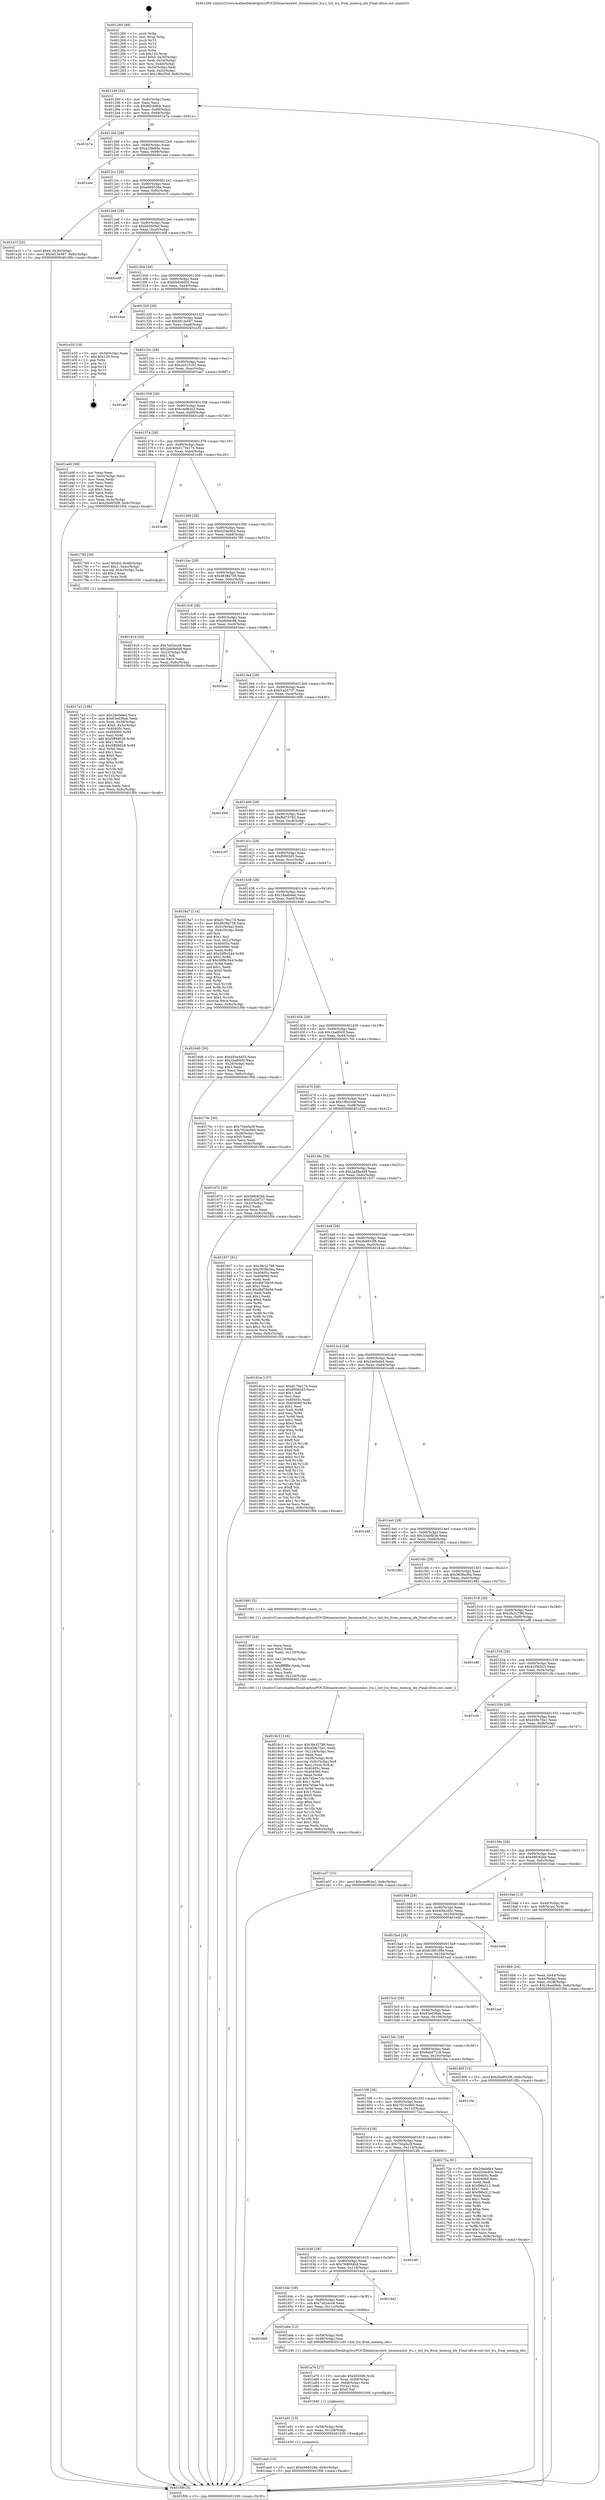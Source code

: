 digraph "0x401260" {
  label = "0x401260 (/mnt/c/Users/mathe/Desktop/tcc/POCII/binaries/extr_linuxmmlist_lru.c_list_lru_from_memcg_idx_Final-ollvm.out::main(0))"
  labelloc = "t"
  node[shape=record]

  Entry [label="",width=0.3,height=0.3,shape=circle,fillcolor=black,style=filled]
  "0x401290" [label="{
     0x401290 [32]\l
     | [instrs]\l
     &nbsp;&nbsp;0x401290 \<+6\>: mov -0x8c(%rbp),%eax\l
     &nbsp;&nbsp;0x401296 \<+2\>: mov %eax,%ecx\l
     &nbsp;&nbsp;0x401298 \<+6\>: sub $0x9f2cb8bb,%ecx\l
     &nbsp;&nbsp;0x40129e \<+6\>: mov %eax,-0x90(%rbp)\l
     &nbsp;&nbsp;0x4012a4 \<+6\>: mov %ecx,-0x94(%rbp)\l
     &nbsp;&nbsp;0x4012aa \<+6\>: je 0000000000401b7a \<main+0x91a\>\l
  }"]
  "0x401b7a" [label="{
     0x401b7a\l
  }", style=dashed]
  "0x4012b0" [label="{
     0x4012b0 [28]\l
     | [instrs]\l
     &nbsp;&nbsp;0x4012b0 \<+5\>: jmp 00000000004012b5 \<main+0x55\>\l
     &nbsp;&nbsp;0x4012b5 \<+6\>: mov -0x90(%rbp),%eax\l
     &nbsp;&nbsp;0x4012bb \<+5\>: sub $0xa33fe88e,%eax\l
     &nbsp;&nbsp;0x4012c0 \<+6\>: mov %eax,-0x98(%rbp)\l
     &nbsp;&nbsp;0x4012c6 \<+6\>: je 0000000000401eee \<main+0xc8e\>\l
  }"]
  Exit [label="",width=0.3,height=0.3,shape=circle,fillcolor=black,style=filled,peripheries=2]
  "0x401eee" [label="{
     0x401eee\l
  }", style=dashed]
  "0x4012cc" [label="{
     0x4012cc [28]\l
     | [instrs]\l
     &nbsp;&nbsp;0x4012cc \<+5\>: jmp 00000000004012d1 \<main+0x71\>\l
     &nbsp;&nbsp;0x4012d1 \<+6\>: mov -0x90(%rbp),%eax\l
     &nbsp;&nbsp;0x4012d7 \<+5\>: sub $0xa966526e,%eax\l
     &nbsp;&nbsp;0x4012dc \<+6\>: mov %eax,-0x9c(%rbp)\l
     &nbsp;&nbsp;0x4012e2 \<+6\>: je 0000000000401e1f \<main+0xbbf\>\l
  }"]
  "0x401aa0" [label="{
     0x401aa0 [15]\l
     | [instrs]\l
     &nbsp;&nbsp;0x401aa0 \<+10\>: movl $0xa966526e,-0x8c(%rbp)\l
     &nbsp;&nbsp;0x401aaa \<+5\>: jmp 0000000000401f0b \<main+0xcab\>\l
  }"]
  "0x401e1f" [label="{
     0x401e1f [22]\l
     | [instrs]\l
     &nbsp;&nbsp;0x401e1f \<+7\>: movl $0x0,-0x30(%rbp)\l
     &nbsp;&nbsp;0x401e26 \<+10\>: movl $0xbf13e567,-0x8c(%rbp)\l
     &nbsp;&nbsp;0x401e30 \<+5\>: jmp 0000000000401f0b \<main+0xcab\>\l
  }"]
  "0x4012e8" [label="{
     0x4012e8 [28]\l
     | [instrs]\l
     &nbsp;&nbsp;0x4012e8 \<+5\>: jmp 00000000004012ed \<main+0x8d\>\l
     &nbsp;&nbsp;0x4012ed \<+6\>: mov -0x90(%rbp),%eax\l
     &nbsp;&nbsp;0x4012f3 \<+5\>: sub $0xb026c9ef,%eax\l
     &nbsp;&nbsp;0x4012f8 \<+6\>: mov %eax,-0xa0(%rbp)\l
     &nbsp;&nbsp;0x4012fe \<+6\>: je 0000000000401edf \<main+0xc7f\>\l
  }"]
  "0x401a91" [label="{
     0x401a91 [15]\l
     | [instrs]\l
     &nbsp;&nbsp;0x401a91 \<+4\>: mov -0x58(%rbp),%rdi\l
     &nbsp;&nbsp;0x401a95 \<+6\>: mov %eax,-0x128(%rbp)\l
     &nbsp;&nbsp;0x401a9b \<+5\>: call 0000000000401030 \<free@plt\>\l
     | [calls]\l
     &nbsp;&nbsp;0x401030 \{1\} (unknown)\l
  }"]
  "0x401edf" [label="{
     0x401edf\l
  }", style=dashed]
  "0x401304" [label="{
     0x401304 [28]\l
     | [instrs]\l
     &nbsp;&nbsp;0x401304 \<+5\>: jmp 0000000000401309 \<main+0xa9\>\l
     &nbsp;&nbsp;0x401309 \<+6\>: mov -0x90(%rbp),%eax\l
     &nbsp;&nbsp;0x40130f \<+5\>: sub $0xb54e4d55,%eax\l
     &nbsp;&nbsp;0x401314 \<+6\>: mov %eax,-0xa4(%rbp)\l
     &nbsp;&nbsp;0x40131a \<+6\>: je 00000000004016ee \<main+0x48e\>\l
  }"]
  "0x401a76" [label="{
     0x401a76 [27]\l
     | [instrs]\l
     &nbsp;&nbsp;0x401a76 \<+10\>: movabs $0x4020d6,%rdi\l
     &nbsp;&nbsp;0x401a80 \<+4\>: mov %rax,-0x68(%rbp)\l
     &nbsp;&nbsp;0x401a84 \<+4\>: mov -0x68(%rbp),%rax\l
     &nbsp;&nbsp;0x401a88 \<+2\>: mov (%rax),%esi\l
     &nbsp;&nbsp;0x401a8a \<+2\>: mov $0x0,%al\l
     &nbsp;&nbsp;0x401a8c \<+5\>: call 0000000000401040 \<printf@plt\>\l
     | [calls]\l
     &nbsp;&nbsp;0x401040 \{1\} (unknown)\l
  }"]
  "0x4016ee" [label="{
     0x4016ee\l
  }", style=dashed]
  "0x401320" [label="{
     0x401320 [28]\l
     | [instrs]\l
     &nbsp;&nbsp;0x401320 \<+5\>: jmp 0000000000401325 \<main+0xc5\>\l
     &nbsp;&nbsp;0x401325 \<+6\>: mov -0x90(%rbp),%eax\l
     &nbsp;&nbsp;0x40132b \<+5\>: sub $0xbf13e567,%eax\l
     &nbsp;&nbsp;0x401330 \<+6\>: mov %eax,-0xa8(%rbp)\l
     &nbsp;&nbsp;0x401336 \<+6\>: je 0000000000401e35 \<main+0xbd5\>\l
  }"]
  "0x401668" [label="{
     0x401668\l
  }", style=dashed]
  "0x401e35" [label="{
     0x401e35 [19]\l
     | [instrs]\l
     &nbsp;&nbsp;0x401e35 \<+3\>: mov -0x30(%rbp),%eax\l
     &nbsp;&nbsp;0x401e38 \<+7\>: add $0x120,%rsp\l
     &nbsp;&nbsp;0x401e3f \<+1\>: pop %rbx\l
     &nbsp;&nbsp;0x401e40 \<+2\>: pop %r12\l
     &nbsp;&nbsp;0x401e42 \<+2\>: pop %r14\l
     &nbsp;&nbsp;0x401e44 \<+2\>: pop %r15\l
     &nbsp;&nbsp;0x401e46 \<+1\>: pop %rbp\l
     &nbsp;&nbsp;0x401e47 \<+1\>: ret\l
  }"]
  "0x40133c" [label="{
     0x40133c [28]\l
     | [instrs]\l
     &nbsp;&nbsp;0x40133c \<+5\>: jmp 0000000000401341 \<main+0xe1\>\l
     &nbsp;&nbsp;0x401341 \<+6\>: mov -0x90(%rbp),%eax\l
     &nbsp;&nbsp;0x401347 \<+5\>: sub $0xce5151b7,%eax\l
     &nbsp;&nbsp;0x40134c \<+6\>: mov %eax,-0xac(%rbp)\l
     &nbsp;&nbsp;0x401352 \<+6\>: je 0000000000401ae7 \<main+0x887\>\l
  }"]
  "0x401a6a" [label="{
     0x401a6a [12]\l
     | [instrs]\l
     &nbsp;&nbsp;0x401a6a \<+4\>: mov -0x58(%rbp),%rdi\l
     &nbsp;&nbsp;0x401a6e \<+3\>: mov -0x48(%rbp),%esi\l
     &nbsp;&nbsp;0x401a71 \<+5\>: call 0000000000401240 \<list_lru_from_memcg_idx\>\l
     | [calls]\l
     &nbsp;&nbsp;0x401240 \{1\} (/mnt/c/Users/mathe/Desktop/tcc/POCII/binaries/extr_linuxmmlist_lru.c_list_lru_from_memcg_idx_Final-ollvm.out::list_lru_from_memcg_idx)\l
  }"]
  "0x401ae7" [label="{
     0x401ae7\l
  }", style=dashed]
  "0x401358" [label="{
     0x401358 [28]\l
     | [instrs]\l
     &nbsp;&nbsp;0x401358 \<+5\>: jmp 000000000040135d \<main+0xfd\>\l
     &nbsp;&nbsp;0x40135d \<+6\>: mov -0x90(%rbp),%eax\l
     &nbsp;&nbsp;0x401363 \<+5\>: sub $0xceef63e2,%eax\l
     &nbsp;&nbsp;0x401368 \<+6\>: mov %eax,-0xb0(%rbp)\l
     &nbsp;&nbsp;0x40136e \<+6\>: je 0000000000401a46 \<main+0x7e6\>\l
  }"]
  "0x40164c" [label="{
     0x40164c [28]\l
     | [instrs]\l
     &nbsp;&nbsp;0x40164c \<+5\>: jmp 0000000000401651 \<main+0x3f1\>\l
     &nbsp;&nbsp;0x401651 \<+6\>: mov -0x90(%rbp),%eax\l
     &nbsp;&nbsp;0x401657 \<+5\>: sub $0x7a02ecc8,%eax\l
     &nbsp;&nbsp;0x40165c \<+6\>: mov %eax,-0x11c(%rbp)\l
     &nbsp;&nbsp;0x401662 \<+6\>: je 0000000000401a6a \<main+0x80a\>\l
  }"]
  "0x401a46" [label="{
     0x401a46 [36]\l
     | [instrs]\l
     &nbsp;&nbsp;0x401a46 \<+2\>: xor %eax,%eax\l
     &nbsp;&nbsp;0x401a48 \<+3\>: mov -0x5c(%rbp),%ecx\l
     &nbsp;&nbsp;0x401a4b \<+2\>: mov %eax,%edx\l
     &nbsp;&nbsp;0x401a4d \<+2\>: sub %ecx,%edx\l
     &nbsp;&nbsp;0x401a4f \<+2\>: mov %eax,%ecx\l
     &nbsp;&nbsp;0x401a51 \<+3\>: sub $0x1,%ecx\l
     &nbsp;&nbsp;0x401a54 \<+2\>: add %ecx,%edx\l
     &nbsp;&nbsp;0x401a56 \<+2\>: sub %edx,%eax\l
     &nbsp;&nbsp;0x401a58 \<+3\>: mov %eax,-0x5c(%rbp)\l
     &nbsp;&nbsp;0x401a5b \<+10\>: movl $0x2bd852f8,-0x8c(%rbp)\l
     &nbsp;&nbsp;0x401a65 \<+5\>: jmp 0000000000401f0b \<main+0xcab\>\l
  }"]
  "0x401374" [label="{
     0x401374 [28]\l
     | [instrs]\l
     &nbsp;&nbsp;0x401374 \<+5\>: jmp 0000000000401379 \<main+0x119\>\l
     &nbsp;&nbsp;0x401379 \<+6\>: mov -0x90(%rbp),%eax\l
     &nbsp;&nbsp;0x40137f \<+5\>: sub $0xd179a174,%eax\l
     &nbsp;&nbsp;0x401384 \<+6\>: mov %eax,-0xb4(%rbp)\l
     &nbsp;&nbsp;0x40138a \<+6\>: je 0000000000401e80 \<main+0xc20\>\l
  }"]
  "0x401da2" [label="{
     0x401da2\l
  }", style=dashed]
  "0x401e80" [label="{
     0x401e80\l
  }", style=dashed]
  "0x401390" [label="{
     0x401390 [28]\l
     | [instrs]\l
     &nbsp;&nbsp;0x401390 \<+5\>: jmp 0000000000401395 \<main+0x135\>\l
     &nbsp;&nbsp;0x401395 \<+6\>: mov -0x90(%rbp),%eax\l
     &nbsp;&nbsp;0x40139b \<+5\>: sub $0xd20ae9cb,%eax\l
     &nbsp;&nbsp;0x4013a0 \<+6\>: mov %eax,-0xb8(%rbp)\l
     &nbsp;&nbsp;0x4013a6 \<+6\>: je 0000000000401785 \<main+0x525\>\l
  }"]
  "0x401630" [label="{
     0x401630 [28]\l
     | [instrs]\l
     &nbsp;&nbsp;0x401630 \<+5\>: jmp 0000000000401635 \<main+0x3d5\>\l
     &nbsp;&nbsp;0x401635 \<+6\>: mov -0x90(%rbp),%eax\l
     &nbsp;&nbsp;0x40163b \<+5\>: sub $0x78408404,%eax\l
     &nbsp;&nbsp;0x401640 \<+6\>: mov %eax,-0x118(%rbp)\l
     &nbsp;&nbsp;0x401646 \<+6\>: je 0000000000401da2 \<main+0xb42\>\l
  }"]
  "0x401785" [label="{
     0x401785 [30]\l
     | [instrs]\l
     &nbsp;&nbsp;0x401785 \<+7\>: movl $0x64,-0x48(%rbp)\l
     &nbsp;&nbsp;0x40178c \<+7\>: movl $0x1,-0x4c(%rbp)\l
     &nbsp;&nbsp;0x401793 \<+4\>: movslq -0x4c(%rbp),%rax\l
     &nbsp;&nbsp;0x401797 \<+4\>: shl $0x2,%rax\l
     &nbsp;&nbsp;0x40179b \<+3\>: mov %rax,%rdi\l
     &nbsp;&nbsp;0x40179e \<+5\>: call 0000000000401050 \<malloc@plt\>\l
     | [calls]\l
     &nbsp;&nbsp;0x401050 \{1\} (unknown)\l
  }"]
  "0x4013ac" [label="{
     0x4013ac [28]\l
     | [instrs]\l
     &nbsp;&nbsp;0x4013ac \<+5\>: jmp 00000000004013b1 \<main+0x151\>\l
     &nbsp;&nbsp;0x4013b1 \<+6\>: mov -0x90(%rbp),%eax\l
     &nbsp;&nbsp;0x4013b7 \<+5\>: sub $0xd838a739,%eax\l
     &nbsp;&nbsp;0x4013bc \<+6\>: mov %eax,-0xbc(%rbp)\l
     &nbsp;&nbsp;0x4013c2 \<+6\>: je 0000000000401919 \<main+0x6b9\>\l
  }"]
  "0x401dfc" [label="{
     0x401dfc\l
  }", style=dashed]
  "0x401919" [label="{
     0x401919 [30]\l
     | [instrs]\l
     &nbsp;&nbsp;0x401919 \<+5\>: mov $0x7a02ecc8,%eax\l
     &nbsp;&nbsp;0x40191e \<+5\>: mov $0x2a48ad49,%ecx\l
     &nbsp;&nbsp;0x401923 \<+3\>: mov -0x22(%rbp),%dl\l
     &nbsp;&nbsp;0x401926 \<+3\>: test $0x1,%dl\l
     &nbsp;&nbsp;0x401929 \<+3\>: cmovne %ecx,%eax\l
     &nbsp;&nbsp;0x40192c \<+6\>: mov %eax,-0x8c(%rbp)\l
     &nbsp;&nbsp;0x401932 \<+5\>: jmp 0000000000401f0b \<main+0xcab\>\l
  }"]
  "0x4013c8" [label="{
     0x4013c8 [28]\l
     | [instrs]\l
     &nbsp;&nbsp;0x4013c8 \<+5\>: jmp 00000000004013cd \<main+0x16d\>\l
     &nbsp;&nbsp;0x4013cd \<+6\>: mov -0x90(%rbp),%eax\l
     &nbsp;&nbsp;0x4013d3 \<+5\>: sub $0xefe9dc88,%eax\l
     &nbsp;&nbsp;0x4013d8 \<+6\>: mov %eax,-0xc0(%rbp)\l
     &nbsp;&nbsp;0x4013de \<+6\>: je 0000000000401bec \<main+0x98c\>\l
  }"]
  "0x4019c3" [label="{
     0x4019c3 [116]\l
     | [instrs]\l
     &nbsp;&nbsp;0x4019c3 \<+5\>: mov $0x3fe32788,%ecx\l
     &nbsp;&nbsp;0x4019c8 \<+5\>: mov $0x458c75e1,%edx\l
     &nbsp;&nbsp;0x4019cd \<+6\>: mov -0x124(%rbp),%esi\l
     &nbsp;&nbsp;0x4019d3 \<+3\>: imul %eax,%esi\l
     &nbsp;&nbsp;0x4019d6 \<+4\>: mov -0x58(%rbp),%rdi\l
     &nbsp;&nbsp;0x4019da \<+4\>: movslq -0x5c(%rbp),%r8\l
     &nbsp;&nbsp;0x4019de \<+4\>: mov %esi,(%rdi,%r8,4)\l
     &nbsp;&nbsp;0x4019e2 \<+7\>: mov 0x40405c,%eax\l
     &nbsp;&nbsp;0x4019e9 \<+7\>: mov 0x404060,%esi\l
     &nbsp;&nbsp;0x4019f0 \<+3\>: mov %eax,%r9d\l
     &nbsp;&nbsp;0x4019f3 \<+7\>: sub $0x7d5ee7cb,%r9d\l
     &nbsp;&nbsp;0x4019fa \<+4\>: sub $0x1,%r9d\l
     &nbsp;&nbsp;0x4019fe \<+7\>: add $0x7d5ee7cb,%r9d\l
     &nbsp;&nbsp;0x401a05 \<+4\>: imul %r9d,%eax\l
     &nbsp;&nbsp;0x401a09 \<+3\>: and $0x1,%eax\l
     &nbsp;&nbsp;0x401a0c \<+3\>: cmp $0x0,%eax\l
     &nbsp;&nbsp;0x401a0f \<+4\>: sete %r10b\l
     &nbsp;&nbsp;0x401a13 \<+3\>: cmp $0xa,%esi\l
     &nbsp;&nbsp;0x401a16 \<+4\>: setl %r11b\l
     &nbsp;&nbsp;0x401a1a \<+3\>: mov %r10b,%bl\l
     &nbsp;&nbsp;0x401a1d \<+3\>: and %r11b,%bl\l
     &nbsp;&nbsp;0x401a20 \<+3\>: xor %r11b,%r10b\l
     &nbsp;&nbsp;0x401a23 \<+3\>: or %r10b,%bl\l
     &nbsp;&nbsp;0x401a26 \<+3\>: test $0x1,%bl\l
     &nbsp;&nbsp;0x401a29 \<+3\>: cmovne %edx,%ecx\l
     &nbsp;&nbsp;0x401a2c \<+6\>: mov %ecx,-0x8c(%rbp)\l
     &nbsp;&nbsp;0x401a32 \<+5\>: jmp 0000000000401f0b \<main+0xcab\>\l
  }"]
  "0x401bec" [label="{
     0x401bec\l
  }", style=dashed]
  "0x4013e4" [label="{
     0x4013e4 [28]\l
     | [instrs]\l
     &nbsp;&nbsp;0x4013e4 \<+5\>: jmp 00000000004013e9 \<main+0x189\>\l
     &nbsp;&nbsp;0x4013e9 \<+6\>: mov -0x90(%rbp),%eax\l
     &nbsp;&nbsp;0x4013ef \<+5\>: sub $0xf1a28737,%eax\l
     &nbsp;&nbsp;0x4013f4 \<+6\>: mov %eax,-0xc4(%rbp)\l
     &nbsp;&nbsp;0x4013fa \<+6\>: je 0000000000401690 \<main+0x430\>\l
  }"]
  "0x401997" [label="{
     0x401997 [44]\l
     | [instrs]\l
     &nbsp;&nbsp;0x401997 \<+2\>: xor %ecx,%ecx\l
     &nbsp;&nbsp;0x401999 \<+5\>: mov $0x2,%edx\l
     &nbsp;&nbsp;0x40199e \<+6\>: mov %edx,-0x120(%rbp)\l
     &nbsp;&nbsp;0x4019a4 \<+1\>: cltd\l
     &nbsp;&nbsp;0x4019a5 \<+6\>: mov -0x120(%rbp),%esi\l
     &nbsp;&nbsp;0x4019ab \<+2\>: idiv %esi\l
     &nbsp;&nbsp;0x4019ad \<+6\>: imul $0xfffffffe,%edx,%edx\l
     &nbsp;&nbsp;0x4019b3 \<+3\>: sub $0x1,%ecx\l
     &nbsp;&nbsp;0x4019b6 \<+2\>: sub %ecx,%edx\l
     &nbsp;&nbsp;0x4019b8 \<+6\>: mov %edx,-0x124(%rbp)\l
     &nbsp;&nbsp;0x4019be \<+5\>: call 0000000000401160 \<next_i\>\l
     | [calls]\l
     &nbsp;&nbsp;0x401160 \{1\} (/mnt/c/Users/mathe/Desktop/tcc/POCII/binaries/extr_linuxmmlist_lru.c_list_lru_from_memcg_idx_Final-ollvm.out::next_i)\l
  }"]
  "0x401690" [label="{
     0x401690\l
  }", style=dashed]
  "0x401400" [label="{
     0x401400 [28]\l
     | [instrs]\l
     &nbsp;&nbsp;0x401400 \<+5\>: jmp 0000000000401405 \<main+0x1a5\>\l
     &nbsp;&nbsp;0x401405 \<+6\>: mov -0x90(%rbp),%eax\l
     &nbsp;&nbsp;0x40140b \<+5\>: sub $0xfbd75782,%eax\l
     &nbsp;&nbsp;0x401410 \<+6\>: mov %eax,-0xc8(%rbp)\l
     &nbsp;&nbsp;0x401416 \<+6\>: je 0000000000401c67 \<main+0xa07\>\l
  }"]
  "0x4017a3" [label="{
     0x4017a3 [108]\l
     | [instrs]\l
     &nbsp;&nbsp;0x4017a3 \<+5\>: mov $0x2de0efa4,%ecx\l
     &nbsp;&nbsp;0x4017a8 \<+5\>: mov $0x63ed38ab,%edx\l
     &nbsp;&nbsp;0x4017ad \<+4\>: mov %rax,-0x58(%rbp)\l
     &nbsp;&nbsp;0x4017b1 \<+7\>: movl $0x0,-0x5c(%rbp)\l
     &nbsp;&nbsp;0x4017b8 \<+7\>: mov 0x40405c,%esi\l
     &nbsp;&nbsp;0x4017bf \<+8\>: mov 0x404060,%r8d\l
     &nbsp;&nbsp;0x4017c7 \<+3\>: mov %esi,%r9d\l
     &nbsp;&nbsp;0x4017ca \<+7\>: add $0x5ff49628,%r9d\l
     &nbsp;&nbsp;0x4017d1 \<+4\>: sub $0x1,%r9d\l
     &nbsp;&nbsp;0x4017d5 \<+7\>: sub $0x5ff49628,%r9d\l
     &nbsp;&nbsp;0x4017dc \<+4\>: imul %r9d,%esi\l
     &nbsp;&nbsp;0x4017e0 \<+3\>: and $0x1,%esi\l
     &nbsp;&nbsp;0x4017e3 \<+3\>: cmp $0x0,%esi\l
     &nbsp;&nbsp;0x4017e6 \<+4\>: sete %r10b\l
     &nbsp;&nbsp;0x4017ea \<+4\>: cmp $0xa,%r8d\l
     &nbsp;&nbsp;0x4017ee \<+4\>: setl %r11b\l
     &nbsp;&nbsp;0x4017f2 \<+3\>: mov %r10b,%bl\l
     &nbsp;&nbsp;0x4017f5 \<+3\>: and %r11b,%bl\l
     &nbsp;&nbsp;0x4017f8 \<+3\>: xor %r11b,%r10b\l
     &nbsp;&nbsp;0x4017fb \<+3\>: or %r10b,%bl\l
     &nbsp;&nbsp;0x4017fe \<+3\>: test $0x1,%bl\l
     &nbsp;&nbsp;0x401801 \<+3\>: cmovne %edx,%ecx\l
     &nbsp;&nbsp;0x401804 \<+6\>: mov %ecx,-0x8c(%rbp)\l
     &nbsp;&nbsp;0x40180a \<+5\>: jmp 0000000000401f0b \<main+0xcab\>\l
  }"]
  "0x401c67" [label="{
     0x401c67\l
  }", style=dashed]
  "0x40141c" [label="{
     0x40141c [28]\l
     | [instrs]\l
     &nbsp;&nbsp;0x40141c \<+5\>: jmp 0000000000401421 \<main+0x1c1\>\l
     &nbsp;&nbsp;0x401421 \<+6\>: mov -0x90(%rbp),%eax\l
     &nbsp;&nbsp;0x401427 \<+5\>: sub $0xf0062d3,%eax\l
     &nbsp;&nbsp;0x40142c \<+6\>: mov %eax,-0xcc(%rbp)\l
     &nbsp;&nbsp;0x401432 \<+6\>: je 00000000004018a7 \<main+0x647\>\l
  }"]
  "0x401614" [label="{
     0x401614 [28]\l
     | [instrs]\l
     &nbsp;&nbsp;0x401614 \<+5\>: jmp 0000000000401619 \<main+0x3b9\>\l
     &nbsp;&nbsp;0x401619 \<+6\>: mov -0x90(%rbp),%eax\l
     &nbsp;&nbsp;0x40161f \<+5\>: sub $0x75da0a3f,%eax\l
     &nbsp;&nbsp;0x401624 \<+6\>: mov %eax,-0x114(%rbp)\l
     &nbsp;&nbsp;0x40162a \<+6\>: je 0000000000401dfc \<main+0xb9c\>\l
  }"]
  "0x4018a7" [label="{
     0x4018a7 [114]\l
     | [instrs]\l
     &nbsp;&nbsp;0x4018a7 \<+5\>: mov $0xd179a174,%eax\l
     &nbsp;&nbsp;0x4018ac \<+5\>: mov $0xd838a739,%ecx\l
     &nbsp;&nbsp;0x4018b1 \<+3\>: mov -0x5c(%rbp),%edx\l
     &nbsp;&nbsp;0x4018b4 \<+3\>: cmp -0x4c(%rbp),%edx\l
     &nbsp;&nbsp;0x4018b7 \<+4\>: setl %sil\l
     &nbsp;&nbsp;0x4018bb \<+4\>: and $0x1,%sil\l
     &nbsp;&nbsp;0x4018bf \<+4\>: mov %sil,-0x22(%rbp)\l
     &nbsp;&nbsp;0x4018c3 \<+7\>: mov 0x40405c,%edx\l
     &nbsp;&nbsp;0x4018ca \<+7\>: mov 0x404060,%edi\l
     &nbsp;&nbsp;0x4018d1 \<+3\>: mov %edx,%r8d\l
     &nbsp;&nbsp;0x4018d4 \<+7\>: add $0x50f9c544,%r8d\l
     &nbsp;&nbsp;0x4018db \<+4\>: sub $0x1,%r8d\l
     &nbsp;&nbsp;0x4018df \<+7\>: sub $0x50f9c544,%r8d\l
     &nbsp;&nbsp;0x4018e6 \<+4\>: imul %r8d,%edx\l
     &nbsp;&nbsp;0x4018ea \<+3\>: and $0x1,%edx\l
     &nbsp;&nbsp;0x4018ed \<+3\>: cmp $0x0,%edx\l
     &nbsp;&nbsp;0x4018f0 \<+4\>: sete %sil\l
     &nbsp;&nbsp;0x4018f4 \<+3\>: cmp $0xa,%edi\l
     &nbsp;&nbsp;0x4018f7 \<+4\>: setl %r9b\l
     &nbsp;&nbsp;0x4018fb \<+3\>: mov %sil,%r10b\l
     &nbsp;&nbsp;0x4018fe \<+3\>: and %r9b,%r10b\l
     &nbsp;&nbsp;0x401901 \<+3\>: xor %r9b,%sil\l
     &nbsp;&nbsp;0x401904 \<+3\>: or %sil,%r10b\l
     &nbsp;&nbsp;0x401907 \<+4\>: test $0x1,%r10b\l
     &nbsp;&nbsp;0x40190b \<+3\>: cmovne %ecx,%eax\l
     &nbsp;&nbsp;0x40190e \<+6\>: mov %eax,-0x8c(%rbp)\l
     &nbsp;&nbsp;0x401914 \<+5\>: jmp 0000000000401f0b \<main+0xcab\>\l
  }"]
  "0x401438" [label="{
     0x401438 [28]\l
     | [instrs]\l
     &nbsp;&nbsp;0x401438 \<+5\>: jmp 000000000040143d \<main+0x1dd\>\l
     &nbsp;&nbsp;0x40143d \<+6\>: mov -0x90(%rbp),%eax\l
     &nbsp;&nbsp;0x401443 \<+5\>: sub $0x18aeb9eb,%eax\l
     &nbsp;&nbsp;0x401448 \<+6\>: mov %eax,-0xd0(%rbp)\l
     &nbsp;&nbsp;0x40144e \<+6\>: je 00000000004016d0 \<main+0x470\>\l
  }"]
  "0x40172a" [label="{
     0x40172a [91]\l
     | [instrs]\l
     &nbsp;&nbsp;0x40172a \<+5\>: mov $0x2de0efa4,%eax\l
     &nbsp;&nbsp;0x40172f \<+5\>: mov $0xd20ae9cb,%ecx\l
     &nbsp;&nbsp;0x401734 \<+7\>: mov 0x40405c,%edx\l
     &nbsp;&nbsp;0x40173b \<+7\>: mov 0x404060,%esi\l
     &nbsp;&nbsp;0x401742 \<+2\>: mov %edx,%edi\l
     &nbsp;&nbsp;0x401744 \<+6\>: sub $0xf98e312,%edi\l
     &nbsp;&nbsp;0x40174a \<+3\>: sub $0x1,%edi\l
     &nbsp;&nbsp;0x40174d \<+6\>: add $0xf98e312,%edi\l
     &nbsp;&nbsp;0x401753 \<+3\>: imul %edi,%edx\l
     &nbsp;&nbsp;0x401756 \<+3\>: and $0x1,%edx\l
     &nbsp;&nbsp;0x401759 \<+3\>: cmp $0x0,%edx\l
     &nbsp;&nbsp;0x40175c \<+4\>: sete %r8b\l
     &nbsp;&nbsp;0x401760 \<+3\>: cmp $0xa,%esi\l
     &nbsp;&nbsp;0x401763 \<+4\>: setl %r9b\l
     &nbsp;&nbsp;0x401767 \<+3\>: mov %r8b,%r10b\l
     &nbsp;&nbsp;0x40176a \<+3\>: and %r9b,%r10b\l
     &nbsp;&nbsp;0x40176d \<+3\>: xor %r9b,%r8b\l
     &nbsp;&nbsp;0x401770 \<+3\>: or %r8b,%r10b\l
     &nbsp;&nbsp;0x401773 \<+4\>: test $0x1,%r10b\l
     &nbsp;&nbsp;0x401777 \<+3\>: cmovne %ecx,%eax\l
     &nbsp;&nbsp;0x40177a \<+6\>: mov %eax,-0x8c(%rbp)\l
     &nbsp;&nbsp;0x401780 \<+5\>: jmp 0000000000401f0b \<main+0xcab\>\l
  }"]
  "0x4016d0" [label="{
     0x4016d0 [30]\l
     | [instrs]\l
     &nbsp;&nbsp;0x4016d0 \<+5\>: mov $0xb54e4d55,%eax\l
     &nbsp;&nbsp;0x4016d5 \<+5\>: mov $0x1ba8f43f,%ecx\l
     &nbsp;&nbsp;0x4016da \<+3\>: mov -0x28(%rbp),%edx\l
     &nbsp;&nbsp;0x4016dd \<+3\>: cmp $0x1,%edx\l
     &nbsp;&nbsp;0x4016e0 \<+3\>: cmovl %ecx,%eax\l
     &nbsp;&nbsp;0x4016e3 \<+6\>: mov %eax,-0x8c(%rbp)\l
     &nbsp;&nbsp;0x4016e9 \<+5\>: jmp 0000000000401f0b \<main+0xcab\>\l
  }"]
  "0x401454" [label="{
     0x401454 [28]\l
     | [instrs]\l
     &nbsp;&nbsp;0x401454 \<+5\>: jmp 0000000000401459 \<main+0x1f9\>\l
     &nbsp;&nbsp;0x401459 \<+6\>: mov -0x90(%rbp),%eax\l
     &nbsp;&nbsp;0x40145f \<+5\>: sub $0x1ba8f43f,%eax\l
     &nbsp;&nbsp;0x401464 \<+6\>: mov %eax,-0xd4(%rbp)\l
     &nbsp;&nbsp;0x40146a \<+6\>: je 000000000040170c \<main+0x4ac\>\l
  }"]
  "0x4015f8" [label="{
     0x4015f8 [28]\l
     | [instrs]\l
     &nbsp;&nbsp;0x4015f8 \<+5\>: jmp 00000000004015fd \<main+0x39d\>\l
     &nbsp;&nbsp;0x4015fd \<+6\>: mov -0x90(%rbp),%eax\l
     &nbsp;&nbsp;0x401603 \<+5\>: sub $0x7024c960,%eax\l
     &nbsp;&nbsp;0x401608 \<+6\>: mov %eax,-0x110(%rbp)\l
     &nbsp;&nbsp;0x40160e \<+6\>: je 000000000040172a \<main+0x4ca\>\l
  }"]
  "0x40170c" [label="{
     0x40170c [30]\l
     | [instrs]\l
     &nbsp;&nbsp;0x40170c \<+5\>: mov $0x75da0a3f,%eax\l
     &nbsp;&nbsp;0x401711 \<+5\>: mov $0x7024c960,%ecx\l
     &nbsp;&nbsp;0x401716 \<+3\>: mov -0x28(%rbp),%edx\l
     &nbsp;&nbsp;0x401719 \<+3\>: cmp $0x0,%edx\l
     &nbsp;&nbsp;0x40171c \<+3\>: cmove %ecx,%eax\l
     &nbsp;&nbsp;0x40171f \<+6\>: mov %eax,-0x8c(%rbp)\l
     &nbsp;&nbsp;0x401725 \<+5\>: jmp 0000000000401f0b \<main+0xcab\>\l
  }"]
  "0x401470" [label="{
     0x401470 [28]\l
     | [instrs]\l
     &nbsp;&nbsp;0x401470 \<+5\>: jmp 0000000000401475 \<main+0x215\>\l
     &nbsp;&nbsp;0x401475 \<+6\>: mov -0x90(%rbp),%eax\l
     &nbsp;&nbsp;0x40147b \<+5\>: sub $0x1f6e204f,%eax\l
     &nbsp;&nbsp;0x401480 \<+6\>: mov %eax,-0xd8(%rbp)\l
     &nbsp;&nbsp;0x401486 \<+6\>: je 0000000000401672 \<main+0x412\>\l
  }"]
  "0x401c0a" [label="{
     0x401c0a\l
  }", style=dashed]
  "0x401672" [label="{
     0x401672 [30]\l
     | [instrs]\l
     &nbsp;&nbsp;0x401672 \<+5\>: mov $0x48fc92bb,%eax\l
     &nbsp;&nbsp;0x401677 \<+5\>: mov $0xf1a28737,%ecx\l
     &nbsp;&nbsp;0x40167c \<+3\>: mov -0x2c(%rbp),%edx\l
     &nbsp;&nbsp;0x40167f \<+3\>: cmp $0x2,%edx\l
     &nbsp;&nbsp;0x401682 \<+3\>: cmovne %ecx,%eax\l
     &nbsp;&nbsp;0x401685 \<+6\>: mov %eax,-0x8c(%rbp)\l
     &nbsp;&nbsp;0x40168b \<+5\>: jmp 0000000000401f0b \<main+0xcab\>\l
  }"]
  "0x40148c" [label="{
     0x40148c [28]\l
     | [instrs]\l
     &nbsp;&nbsp;0x40148c \<+5\>: jmp 0000000000401491 \<main+0x231\>\l
     &nbsp;&nbsp;0x401491 \<+6\>: mov -0x90(%rbp),%eax\l
     &nbsp;&nbsp;0x401497 \<+5\>: sub $0x2a48ad49,%eax\l
     &nbsp;&nbsp;0x40149c \<+6\>: mov %eax,-0xdc(%rbp)\l
     &nbsp;&nbsp;0x4014a2 \<+6\>: je 0000000000401937 \<main+0x6d7\>\l
  }"]
  "0x401f0b" [label="{
     0x401f0b [5]\l
     | [instrs]\l
     &nbsp;&nbsp;0x401f0b \<+5\>: jmp 0000000000401290 \<main+0x30\>\l
  }"]
  "0x401260" [label="{
     0x401260 [48]\l
     | [instrs]\l
     &nbsp;&nbsp;0x401260 \<+1\>: push %rbp\l
     &nbsp;&nbsp;0x401261 \<+3\>: mov %rsp,%rbp\l
     &nbsp;&nbsp;0x401264 \<+2\>: push %r15\l
     &nbsp;&nbsp;0x401266 \<+2\>: push %r14\l
     &nbsp;&nbsp;0x401268 \<+2\>: push %r12\l
     &nbsp;&nbsp;0x40126a \<+1\>: push %rbx\l
     &nbsp;&nbsp;0x40126b \<+7\>: sub $0x120,%rsp\l
     &nbsp;&nbsp;0x401272 \<+7\>: movl $0x0,-0x30(%rbp)\l
     &nbsp;&nbsp;0x401279 \<+3\>: mov %edi,-0x34(%rbp)\l
     &nbsp;&nbsp;0x40127c \<+4\>: mov %rsi,-0x40(%rbp)\l
     &nbsp;&nbsp;0x401280 \<+3\>: mov -0x34(%rbp),%edi\l
     &nbsp;&nbsp;0x401283 \<+3\>: mov %edi,-0x2c(%rbp)\l
     &nbsp;&nbsp;0x401286 \<+10\>: movl $0x1f6e204f,-0x8c(%rbp)\l
  }"]
  "0x4015dc" [label="{
     0x4015dc [28]\l
     | [instrs]\l
     &nbsp;&nbsp;0x4015dc \<+5\>: jmp 00000000004015e1 \<main+0x381\>\l
     &nbsp;&nbsp;0x4015e1 \<+6\>: mov -0x90(%rbp),%eax\l
     &nbsp;&nbsp;0x4015e7 \<+5\>: sub $0x6abd71c9,%eax\l
     &nbsp;&nbsp;0x4015ec \<+6\>: mov %eax,-0x10c(%rbp)\l
     &nbsp;&nbsp;0x4015f2 \<+6\>: je 0000000000401c0a \<main+0x9aa\>\l
  }"]
  "0x401937" [label="{
     0x401937 [91]\l
     | [instrs]\l
     &nbsp;&nbsp;0x401937 \<+5\>: mov $0x3fe32788,%eax\l
     &nbsp;&nbsp;0x40193c \<+5\>: mov $0x3838a36a,%ecx\l
     &nbsp;&nbsp;0x401941 \<+7\>: mov 0x40405c,%edx\l
     &nbsp;&nbsp;0x401948 \<+7\>: mov 0x404060,%esi\l
     &nbsp;&nbsp;0x40194f \<+2\>: mov %edx,%edi\l
     &nbsp;&nbsp;0x401951 \<+6\>: sub $0xdbf76b56,%edi\l
     &nbsp;&nbsp;0x401957 \<+3\>: sub $0x1,%edi\l
     &nbsp;&nbsp;0x40195a \<+6\>: add $0xdbf76b56,%edi\l
     &nbsp;&nbsp;0x401960 \<+3\>: imul %edi,%edx\l
     &nbsp;&nbsp;0x401963 \<+3\>: and $0x1,%edx\l
     &nbsp;&nbsp;0x401966 \<+3\>: cmp $0x0,%edx\l
     &nbsp;&nbsp;0x401969 \<+4\>: sete %r8b\l
     &nbsp;&nbsp;0x40196d \<+3\>: cmp $0xa,%esi\l
     &nbsp;&nbsp;0x401970 \<+4\>: setl %r9b\l
     &nbsp;&nbsp;0x401974 \<+3\>: mov %r8b,%r10b\l
     &nbsp;&nbsp;0x401977 \<+3\>: and %r9b,%r10b\l
     &nbsp;&nbsp;0x40197a \<+3\>: xor %r9b,%r8b\l
     &nbsp;&nbsp;0x40197d \<+3\>: or %r8b,%r10b\l
     &nbsp;&nbsp;0x401980 \<+4\>: test $0x1,%r10b\l
     &nbsp;&nbsp;0x401984 \<+3\>: cmovne %ecx,%eax\l
     &nbsp;&nbsp;0x401987 \<+6\>: mov %eax,-0x8c(%rbp)\l
     &nbsp;&nbsp;0x40198d \<+5\>: jmp 0000000000401f0b \<main+0xcab\>\l
  }"]
  "0x4014a8" [label="{
     0x4014a8 [28]\l
     | [instrs]\l
     &nbsp;&nbsp;0x4014a8 \<+5\>: jmp 00000000004014ad \<main+0x24d\>\l
     &nbsp;&nbsp;0x4014ad \<+6\>: mov -0x90(%rbp),%eax\l
     &nbsp;&nbsp;0x4014b3 \<+5\>: sub $0x2bd852f8,%eax\l
     &nbsp;&nbsp;0x4014b8 \<+6\>: mov %eax,-0xe0(%rbp)\l
     &nbsp;&nbsp;0x4014be \<+6\>: je 000000000040181e \<main+0x5be\>\l
  }"]
  "0x40180f" [label="{
     0x40180f [15]\l
     | [instrs]\l
     &nbsp;&nbsp;0x40180f \<+10\>: movl $0x2bd852f8,-0x8c(%rbp)\l
     &nbsp;&nbsp;0x401819 \<+5\>: jmp 0000000000401f0b \<main+0xcab\>\l
  }"]
  "0x40181e" [label="{
     0x40181e [137]\l
     | [instrs]\l
     &nbsp;&nbsp;0x40181e \<+5\>: mov $0xd179a174,%eax\l
     &nbsp;&nbsp;0x401823 \<+5\>: mov $0xf0062d3,%ecx\l
     &nbsp;&nbsp;0x401828 \<+2\>: mov $0x1,%dl\l
     &nbsp;&nbsp;0x40182a \<+2\>: xor %esi,%esi\l
     &nbsp;&nbsp;0x40182c \<+7\>: mov 0x40405c,%edi\l
     &nbsp;&nbsp;0x401833 \<+8\>: mov 0x404060,%r8d\l
     &nbsp;&nbsp;0x40183b \<+3\>: sub $0x1,%esi\l
     &nbsp;&nbsp;0x40183e \<+3\>: mov %edi,%r9d\l
     &nbsp;&nbsp;0x401841 \<+3\>: add %esi,%r9d\l
     &nbsp;&nbsp;0x401844 \<+4\>: imul %r9d,%edi\l
     &nbsp;&nbsp;0x401848 \<+3\>: and $0x1,%edi\l
     &nbsp;&nbsp;0x40184b \<+3\>: cmp $0x0,%edi\l
     &nbsp;&nbsp;0x40184e \<+4\>: sete %r10b\l
     &nbsp;&nbsp;0x401852 \<+4\>: cmp $0xa,%r8d\l
     &nbsp;&nbsp;0x401856 \<+4\>: setl %r11b\l
     &nbsp;&nbsp;0x40185a \<+3\>: mov %r10b,%bl\l
     &nbsp;&nbsp;0x40185d \<+3\>: xor $0xff,%bl\l
     &nbsp;&nbsp;0x401860 \<+3\>: mov %r11b,%r14b\l
     &nbsp;&nbsp;0x401863 \<+4\>: xor $0xff,%r14b\l
     &nbsp;&nbsp;0x401867 \<+3\>: xor $0x0,%dl\l
     &nbsp;&nbsp;0x40186a \<+3\>: mov %bl,%r15b\l
     &nbsp;&nbsp;0x40186d \<+4\>: and $0x0,%r15b\l
     &nbsp;&nbsp;0x401871 \<+3\>: and %dl,%r10b\l
     &nbsp;&nbsp;0x401874 \<+3\>: mov %r14b,%r12b\l
     &nbsp;&nbsp;0x401877 \<+4\>: and $0x0,%r12b\l
     &nbsp;&nbsp;0x40187b \<+3\>: and %dl,%r11b\l
     &nbsp;&nbsp;0x40187e \<+3\>: or %r10b,%r15b\l
     &nbsp;&nbsp;0x401881 \<+3\>: or %r11b,%r12b\l
     &nbsp;&nbsp;0x401884 \<+3\>: xor %r12b,%r15b\l
     &nbsp;&nbsp;0x401887 \<+3\>: or %r14b,%bl\l
     &nbsp;&nbsp;0x40188a \<+3\>: xor $0xff,%bl\l
     &nbsp;&nbsp;0x40188d \<+3\>: or $0x0,%dl\l
     &nbsp;&nbsp;0x401890 \<+2\>: and %dl,%bl\l
     &nbsp;&nbsp;0x401892 \<+3\>: or %bl,%r15b\l
     &nbsp;&nbsp;0x401895 \<+4\>: test $0x1,%r15b\l
     &nbsp;&nbsp;0x401899 \<+3\>: cmovne %ecx,%eax\l
     &nbsp;&nbsp;0x40189c \<+6\>: mov %eax,-0x8c(%rbp)\l
     &nbsp;&nbsp;0x4018a2 \<+5\>: jmp 0000000000401f0b \<main+0xcab\>\l
  }"]
  "0x4014c4" [label="{
     0x4014c4 [28]\l
     | [instrs]\l
     &nbsp;&nbsp;0x4014c4 \<+5\>: jmp 00000000004014c9 \<main+0x269\>\l
     &nbsp;&nbsp;0x4014c9 \<+6\>: mov -0x90(%rbp),%eax\l
     &nbsp;&nbsp;0x4014cf \<+5\>: sub $0x2de0efa4,%eax\l
     &nbsp;&nbsp;0x4014d4 \<+6\>: mov %eax,-0xe4(%rbp)\l
     &nbsp;&nbsp;0x4014da \<+6\>: je 0000000000401e48 \<main+0xbe8\>\l
  }"]
  "0x4015c0" [label="{
     0x4015c0 [28]\l
     | [instrs]\l
     &nbsp;&nbsp;0x4015c0 \<+5\>: jmp 00000000004015c5 \<main+0x365\>\l
     &nbsp;&nbsp;0x4015c5 \<+6\>: mov -0x90(%rbp),%eax\l
     &nbsp;&nbsp;0x4015cb \<+5\>: sub $0x63ed38ab,%eax\l
     &nbsp;&nbsp;0x4015d0 \<+6\>: mov %eax,-0x108(%rbp)\l
     &nbsp;&nbsp;0x4015d6 \<+6\>: je 000000000040180f \<main+0x5af\>\l
  }"]
  "0x401e48" [label="{
     0x401e48\l
  }", style=dashed]
  "0x4014e0" [label="{
     0x4014e0 [28]\l
     | [instrs]\l
     &nbsp;&nbsp;0x4014e0 \<+5\>: jmp 00000000004014e5 \<main+0x285\>\l
     &nbsp;&nbsp;0x4014e5 \<+6\>: mov -0x90(%rbp),%eax\l
     &nbsp;&nbsp;0x4014eb \<+5\>: sub $0x33a0fb3b,%eax\l
     &nbsp;&nbsp;0x4014f0 \<+6\>: mov %eax,-0xe8(%rbp)\l
     &nbsp;&nbsp;0x4014f6 \<+6\>: je 0000000000401db1 \<main+0xb51\>\l
  }"]
  "0x401aaf" [label="{
     0x401aaf\l
  }", style=dashed]
  "0x401db1" [label="{
     0x401db1\l
  }", style=dashed]
  "0x4014fc" [label="{
     0x4014fc [28]\l
     | [instrs]\l
     &nbsp;&nbsp;0x4014fc \<+5\>: jmp 0000000000401501 \<main+0x2a1\>\l
     &nbsp;&nbsp;0x401501 \<+6\>: mov -0x90(%rbp),%eax\l
     &nbsp;&nbsp;0x401507 \<+5\>: sub $0x3838a36a,%eax\l
     &nbsp;&nbsp;0x40150c \<+6\>: mov %eax,-0xec(%rbp)\l
     &nbsp;&nbsp;0x401512 \<+6\>: je 0000000000401992 \<main+0x732\>\l
  }"]
  "0x4015a4" [label="{
     0x4015a4 [28]\l
     | [instrs]\l
     &nbsp;&nbsp;0x4015a4 \<+5\>: jmp 00000000004015a9 \<main+0x349\>\l
     &nbsp;&nbsp;0x4015a9 \<+6\>: mov -0x90(%rbp),%eax\l
     &nbsp;&nbsp;0x4015af \<+5\>: sub $0x6188196e,%eax\l
     &nbsp;&nbsp;0x4015b4 \<+6\>: mov %eax,-0x104(%rbp)\l
     &nbsp;&nbsp;0x4015ba \<+6\>: je 0000000000401aaf \<main+0x84f\>\l
  }"]
  "0x401992" [label="{
     0x401992 [5]\l
     | [instrs]\l
     &nbsp;&nbsp;0x401992 \<+5\>: call 0000000000401160 \<next_i\>\l
     | [calls]\l
     &nbsp;&nbsp;0x401160 \{1\} (/mnt/c/Users/mathe/Desktop/tcc/POCII/binaries/extr_linuxmmlist_lru.c_list_lru_from_memcg_idx_Final-ollvm.out::next_i)\l
  }"]
  "0x401518" [label="{
     0x401518 [28]\l
     | [instrs]\l
     &nbsp;&nbsp;0x401518 \<+5\>: jmp 000000000040151d \<main+0x2bd\>\l
     &nbsp;&nbsp;0x40151d \<+6\>: mov -0x90(%rbp),%eax\l
     &nbsp;&nbsp;0x401523 \<+5\>: sub $0x3fe32788,%eax\l
     &nbsp;&nbsp;0x401528 \<+6\>: mov %eax,-0xf0(%rbp)\l
     &nbsp;&nbsp;0x40152e \<+6\>: je 0000000000401e8f \<main+0xc2f\>\l
  }"]
  "0x401e0b" [label="{
     0x401e0b\l
  }", style=dashed]
  "0x401e8f" [label="{
     0x401e8f\l
  }", style=dashed]
  "0x401534" [label="{
     0x401534 [28]\l
     | [instrs]\l
     &nbsp;&nbsp;0x401534 \<+5\>: jmp 0000000000401539 \<main+0x2d9\>\l
     &nbsp;&nbsp;0x401539 \<+6\>: mov -0x90(%rbp),%eax\l
     &nbsp;&nbsp;0x40153f \<+5\>: sub $0x41f36323,%eax\l
     &nbsp;&nbsp;0x401544 \<+6\>: mov %eax,-0xf4(%rbp)\l
     &nbsp;&nbsp;0x40154a \<+6\>: je 0000000000401cfa \<main+0xa9a\>\l
  }"]
  "0x4016b8" [label="{
     0x4016b8 [24]\l
     | [instrs]\l
     &nbsp;&nbsp;0x4016b8 \<+3\>: mov %eax,-0x44(%rbp)\l
     &nbsp;&nbsp;0x4016bb \<+3\>: mov -0x44(%rbp),%eax\l
     &nbsp;&nbsp;0x4016be \<+3\>: mov %eax,-0x28(%rbp)\l
     &nbsp;&nbsp;0x4016c1 \<+10\>: movl $0x18aeb9eb,-0x8c(%rbp)\l
     &nbsp;&nbsp;0x4016cb \<+5\>: jmp 0000000000401f0b \<main+0xcab\>\l
  }"]
  "0x401cfa" [label="{
     0x401cfa\l
  }", style=dashed]
  "0x401550" [label="{
     0x401550 [28]\l
     | [instrs]\l
     &nbsp;&nbsp;0x401550 \<+5\>: jmp 0000000000401555 \<main+0x2f5\>\l
     &nbsp;&nbsp;0x401555 \<+6\>: mov -0x90(%rbp),%eax\l
     &nbsp;&nbsp;0x40155b \<+5\>: sub $0x458c75e1,%eax\l
     &nbsp;&nbsp;0x401560 \<+6\>: mov %eax,-0xf8(%rbp)\l
     &nbsp;&nbsp;0x401566 \<+6\>: je 0000000000401a37 \<main+0x7d7\>\l
  }"]
  "0x401588" [label="{
     0x401588 [28]\l
     | [instrs]\l
     &nbsp;&nbsp;0x401588 \<+5\>: jmp 000000000040158d \<main+0x32d\>\l
     &nbsp;&nbsp;0x40158d \<+6\>: mov -0x90(%rbp),%eax\l
     &nbsp;&nbsp;0x401593 \<+5\>: sub $0x4f3b2d5c,%eax\l
     &nbsp;&nbsp;0x401598 \<+6\>: mov %eax,-0x100(%rbp)\l
     &nbsp;&nbsp;0x40159e \<+6\>: je 0000000000401e0b \<main+0xbab\>\l
  }"]
  "0x401a37" [label="{
     0x401a37 [15]\l
     | [instrs]\l
     &nbsp;&nbsp;0x401a37 \<+10\>: movl $0xceef63e2,-0x8c(%rbp)\l
     &nbsp;&nbsp;0x401a41 \<+5\>: jmp 0000000000401f0b \<main+0xcab\>\l
  }"]
  "0x40156c" [label="{
     0x40156c [28]\l
     | [instrs]\l
     &nbsp;&nbsp;0x40156c \<+5\>: jmp 0000000000401571 \<main+0x311\>\l
     &nbsp;&nbsp;0x401571 \<+6\>: mov -0x90(%rbp),%eax\l
     &nbsp;&nbsp;0x401577 \<+5\>: sub $0x48fc92bb,%eax\l
     &nbsp;&nbsp;0x40157c \<+6\>: mov %eax,-0xfc(%rbp)\l
     &nbsp;&nbsp;0x401582 \<+6\>: je 00000000004016ab \<main+0x44b\>\l
  }"]
  "0x4016ab" [label="{
     0x4016ab [13]\l
     | [instrs]\l
     &nbsp;&nbsp;0x4016ab \<+4\>: mov -0x40(%rbp),%rax\l
     &nbsp;&nbsp;0x4016af \<+4\>: mov 0x8(%rax),%rdi\l
     &nbsp;&nbsp;0x4016b3 \<+5\>: call 0000000000401060 \<atoi@plt\>\l
     | [calls]\l
     &nbsp;&nbsp;0x401060 \{1\} (unknown)\l
  }"]
  Entry -> "0x401260" [label=" 1"]
  "0x401290" -> "0x401b7a" [label=" 0"]
  "0x401290" -> "0x4012b0" [label=" 20"]
  "0x401e35" -> Exit [label=" 1"]
  "0x4012b0" -> "0x401eee" [label=" 0"]
  "0x4012b0" -> "0x4012cc" [label=" 20"]
  "0x401e1f" -> "0x401f0b" [label=" 1"]
  "0x4012cc" -> "0x401e1f" [label=" 1"]
  "0x4012cc" -> "0x4012e8" [label=" 19"]
  "0x401aa0" -> "0x401f0b" [label=" 1"]
  "0x4012e8" -> "0x401edf" [label=" 0"]
  "0x4012e8" -> "0x401304" [label=" 19"]
  "0x401a91" -> "0x401aa0" [label=" 1"]
  "0x401304" -> "0x4016ee" [label=" 0"]
  "0x401304" -> "0x401320" [label=" 19"]
  "0x401a76" -> "0x401a91" [label=" 1"]
  "0x401320" -> "0x401e35" [label=" 1"]
  "0x401320" -> "0x40133c" [label=" 18"]
  "0x401a6a" -> "0x401a76" [label=" 1"]
  "0x40133c" -> "0x401ae7" [label=" 0"]
  "0x40133c" -> "0x401358" [label=" 18"]
  "0x40164c" -> "0x401668" [label=" 0"]
  "0x401358" -> "0x401a46" [label=" 1"]
  "0x401358" -> "0x401374" [label=" 17"]
  "0x40164c" -> "0x401a6a" [label=" 1"]
  "0x401374" -> "0x401e80" [label=" 0"]
  "0x401374" -> "0x401390" [label=" 17"]
  "0x401630" -> "0x40164c" [label=" 1"]
  "0x401390" -> "0x401785" [label=" 1"]
  "0x401390" -> "0x4013ac" [label=" 16"]
  "0x401630" -> "0x401da2" [label=" 0"]
  "0x4013ac" -> "0x401919" [label=" 2"]
  "0x4013ac" -> "0x4013c8" [label=" 14"]
  "0x401614" -> "0x401630" [label=" 1"]
  "0x4013c8" -> "0x401bec" [label=" 0"]
  "0x4013c8" -> "0x4013e4" [label=" 14"]
  "0x401614" -> "0x401dfc" [label=" 0"]
  "0x4013e4" -> "0x401690" [label=" 0"]
  "0x4013e4" -> "0x401400" [label=" 14"]
  "0x401a46" -> "0x401f0b" [label=" 1"]
  "0x401400" -> "0x401c67" [label=" 0"]
  "0x401400" -> "0x40141c" [label=" 14"]
  "0x401a37" -> "0x401f0b" [label=" 1"]
  "0x40141c" -> "0x4018a7" [label=" 2"]
  "0x40141c" -> "0x401438" [label=" 12"]
  "0x4019c3" -> "0x401f0b" [label=" 1"]
  "0x401438" -> "0x4016d0" [label=" 1"]
  "0x401438" -> "0x401454" [label=" 11"]
  "0x401997" -> "0x4019c3" [label=" 1"]
  "0x401454" -> "0x40170c" [label=" 1"]
  "0x401454" -> "0x401470" [label=" 10"]
  "0x401937" -> "0x401f0b" [label=" 1"]
  "0x401470" -> "0x401672" [label=" 1"]
  "0x401470" -> "0x40148c" [label=" 9"]
  "0x401672" -> "0x401f0b" [label=" 1"]
  "0x401260" -> "0x401290" [label=" 1"]
  "0x401f0b" -> "0x401290" [label=" 19"]
  "0x401919" -> "0x401f0b" [label=" 2"]
  "0x40148c" -> "0x401937" [label=" 1"]
  "0x40148c" -> "0x4014a8" [label=" 8"]
  "0x40181e" -> "0x401f0b" [label=" 2"]
  "0x4014a8" -> "0x40181e" [label=" 2"]
  "0x4014a8" -> "0x4014c4" [label=" 6"]
  "0x40180f" -> "0x401f0b" [label=" 1"]
  "0x4014c4" -> "0x401e48" [label=" 0"]
  "0x4014c4" -> "0x4014e0" [label=" 6"]
  "0x401785" -> "0x4017a3" [label=" 1"]
  "0x4014e0" -> "0x401db1" [label=" 0"]
  "0x4014e0" -> "0x4014fc" [label=" 6"]
  "0x40172a" -> "0x401f0b" [label=" 1"]
  "0x4014fc" -> "0x401992" [label=" 1"]
  "0x4014fc" -> "0x401518" [label=" 5"]
  "0x4015f8" -> "0x40172a" [label=" 1"]
  "0x401518" -> "0x401e8f" [label=" 0"]
  "0x401518" -> "0x401534" [label=" 5"]
  "0x401992" -> "0x401997" [label=" 1"]
  "0x401534" -> "0x401cfa" [label=" 0"]
  "0x401534" -> "0x401550" [label=" 5"]
  "0x4015dc" -> "0x401c0a" [label=" 0"]
  "0x401550" -> "0x401a37" [label=" 1"]
  "0x401550" -> "0x40156c" [label=" 4"]
  "0x4018a7" -> "0x401f0b" [label=" 2"]
  "0x40156c" -> "0x4016ab" [label=" 1"]
  "0x40156c" -> "0x401588" [label=" 3"]
  "0x4016ab" -> "0x4016b8" [label=" 1"]
  "0x4016b8" -> "0x401f0b" [label=" 1"]
  "0x4016d0" -> "0x401f0b" [label=" 1"]
  "0x40170c" -> "0x401f0b" [label=" 1"]
  "0x4015dc" -> "0x4015f8" [label=" 2"]
  "0x401588" -> "0x401e0b" [label=" 0"]
  "0x401588" -> "0x4015a4" [label=" 3"]
  "0x4015f8" -> "0x401614" [label=" 1"]
  "0x4015a4" -> "0x401aaf" [label=" 0"]
  "0x4015a4" -> "0x4015c0" [label=" 3"]
  "0x4017a3" -> "0x401f0b" [label=" 1"]
  "0x4015c0" -> "0x40180f" [label=" 1"]
  "0x4015c0" -> "0x4015dc" [label=" 2"]
}
